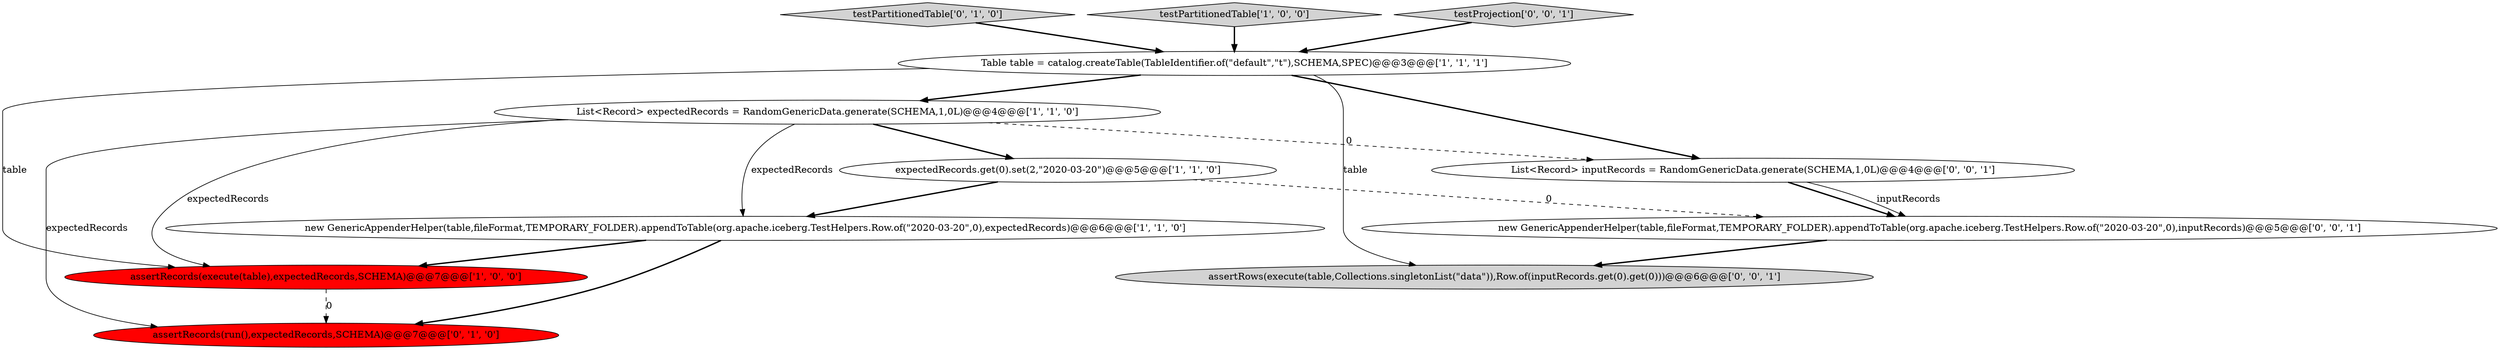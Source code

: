 digraph {
6 [style = filled, label = "assertRecords(run(),expectedRecords,SCHEMA)@@@7@@@['0', '1', '0']", fillcolor = red, shape = ellipse image = "AAA1AAABBB2BBB"];
7 [style = filled, label = "testPartitionedTable['0', '1', '0']", fillcolor = lightgray, shape = diamond image = "AAA0AAABBB2BBB"];
10 [style = filled, label = "new GenericAppenderHelper(table,fileFormat,TEMPORARY_FOLDER).appendToTable(org.apache.iceberg.TestHelpers.Row.of(\"2020-03-20\",0),inputRecords)@@@5@@@['0', '0', '1']", fillcolor = white, shape = ellipse image = "AAA0AAABBB3BBB"];
3 [style = filled, label = "new GenericAppenderHelper(table,fileFormat,TEMPORARY_FOLDER).appendToTable(org.apache.iceberg.TestHelpers.Row.of(\"2020-03-20\",0),expectedRecords)@@@6@@@['1', '1', '0']", fillcolor = white, shape = ellipse image = "AAA0AAABBB1BBB"];
5 [style = filled, label = "testPartitionedTable['1', '0', '0']", fillcolor = lightgray, shape = diamond image = "AAA0AAABBB1BBB"];
9 [style = filled, label = "assertRows(execute(table,Collections.singletonList(\"data\")),Row.of(inputRecords.get(0).get(0)))@@@6@@@['0', '0', '1']", fillcolor = lightgray, shape = ellipse image = "AAA0AAABBB3BBB"];
11 [style = filled, label = "testProjection['0', '0', '1']", fillcolor = lightgray, shape = diamond image = "AAA0AAABBB3BBB"];
4 [style = filled, label = "expectedRecords.get(0).set(2,\"2020-03-20\")@@@5@@@['1', '1', '0']", fillcolor = white, shape = ellipse image = "AAA0AAABBB1BBB"];
8 [style = filled, label = "List<Record> inputRecords = RandomGenericData.generate(SCHEMA,1,0L)@@@4@@@['0', '0', '1']", fillcolor = white, shape = ellipse image = "AAA0AAABBB3BBB"];
2 [style = filled, label = "assertRecords(execute(table),expectedRecords,SCHEMA)@@@7@@@['1', '0', '0']", fillcolor = red, shape = ellipse image = "AAA1AAABBB1BBB"];
0 [style = filled, label = "Table table = catalog.createTable(TableIdentifier.of(\"default\",\"t\"),SCHEMA,SPEC)@@@3@@@['1', '1', '1']", fillcolor = white, shape = ellipse image = "AAA0AAABBB1BBB"];
1 [style = filled, label = "List<Record> expectedRecords = RandomGenericData.generate(SCHEMA,1,0L)@@@4@@@['1', '1', '0']", fillcolor = white, shape = ellipse image = "AAA0AAABBB1BBB"];
1->6 [style = solid, label="expectedRecords"];
4->3 [style = bold, label=""];
3->6 [style = bold, label=""];
1->4 [style = bold, label=""];
8->10 [style = bold, label=""];
7->0 [style = bold, label=""];
10->9 [style = bold, label=""];
11->0 [style = bold, label=""];
0->2 [style = solid, label="table"];
0->9 [style = solid, label="table"];
1->8 [style = dashed, label="0"];
3->2 [style = bold, label=""];
5->0 [style = bold, label=""];
1->2 [style = solid, label="expectedRecords"];
8->10 [style = solid, label="inputRecords"];
4->10 [style = dashed, label="0"];
0->1 [style = bold, label=""];
1->3 [style = solid, label="expectedRecords"];
0->8 [style = bold, label=""];
2->6 [style = dashed, label="0"];
}
